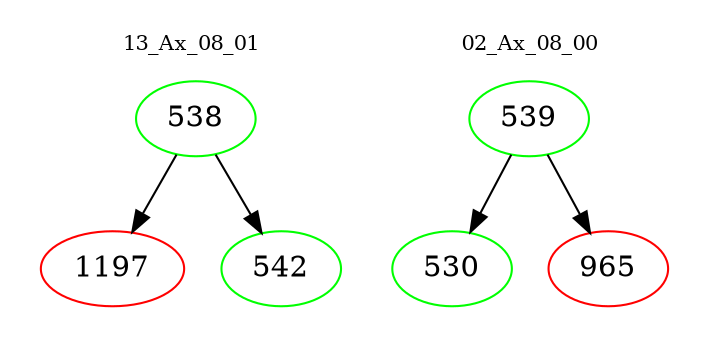 digraph{
subgraph cluster_0 {
color = white
label = "13_Ax_08_01";
fontsize=10;
T0_538 [label="538", color="green"]
T0_538 -> T0_1197 [color="black"]
T0_1197 [label="1197", color="red"]
T0_538 -> T0_542 [color="black"]
T0_542 [label="542", color="green"]
}
subgraph cluster_1 {
color = white
label = "02_Ax_08_00";
fontsize=10;
T1_539 [label="539", color="green"]
T1_539 -> T1_530 [color="black"]
T1_530 [label="530", color="green"]
T1_539 -> T1_965 [color="black"]
T1_965 [label="965", color="red"]
}
}
